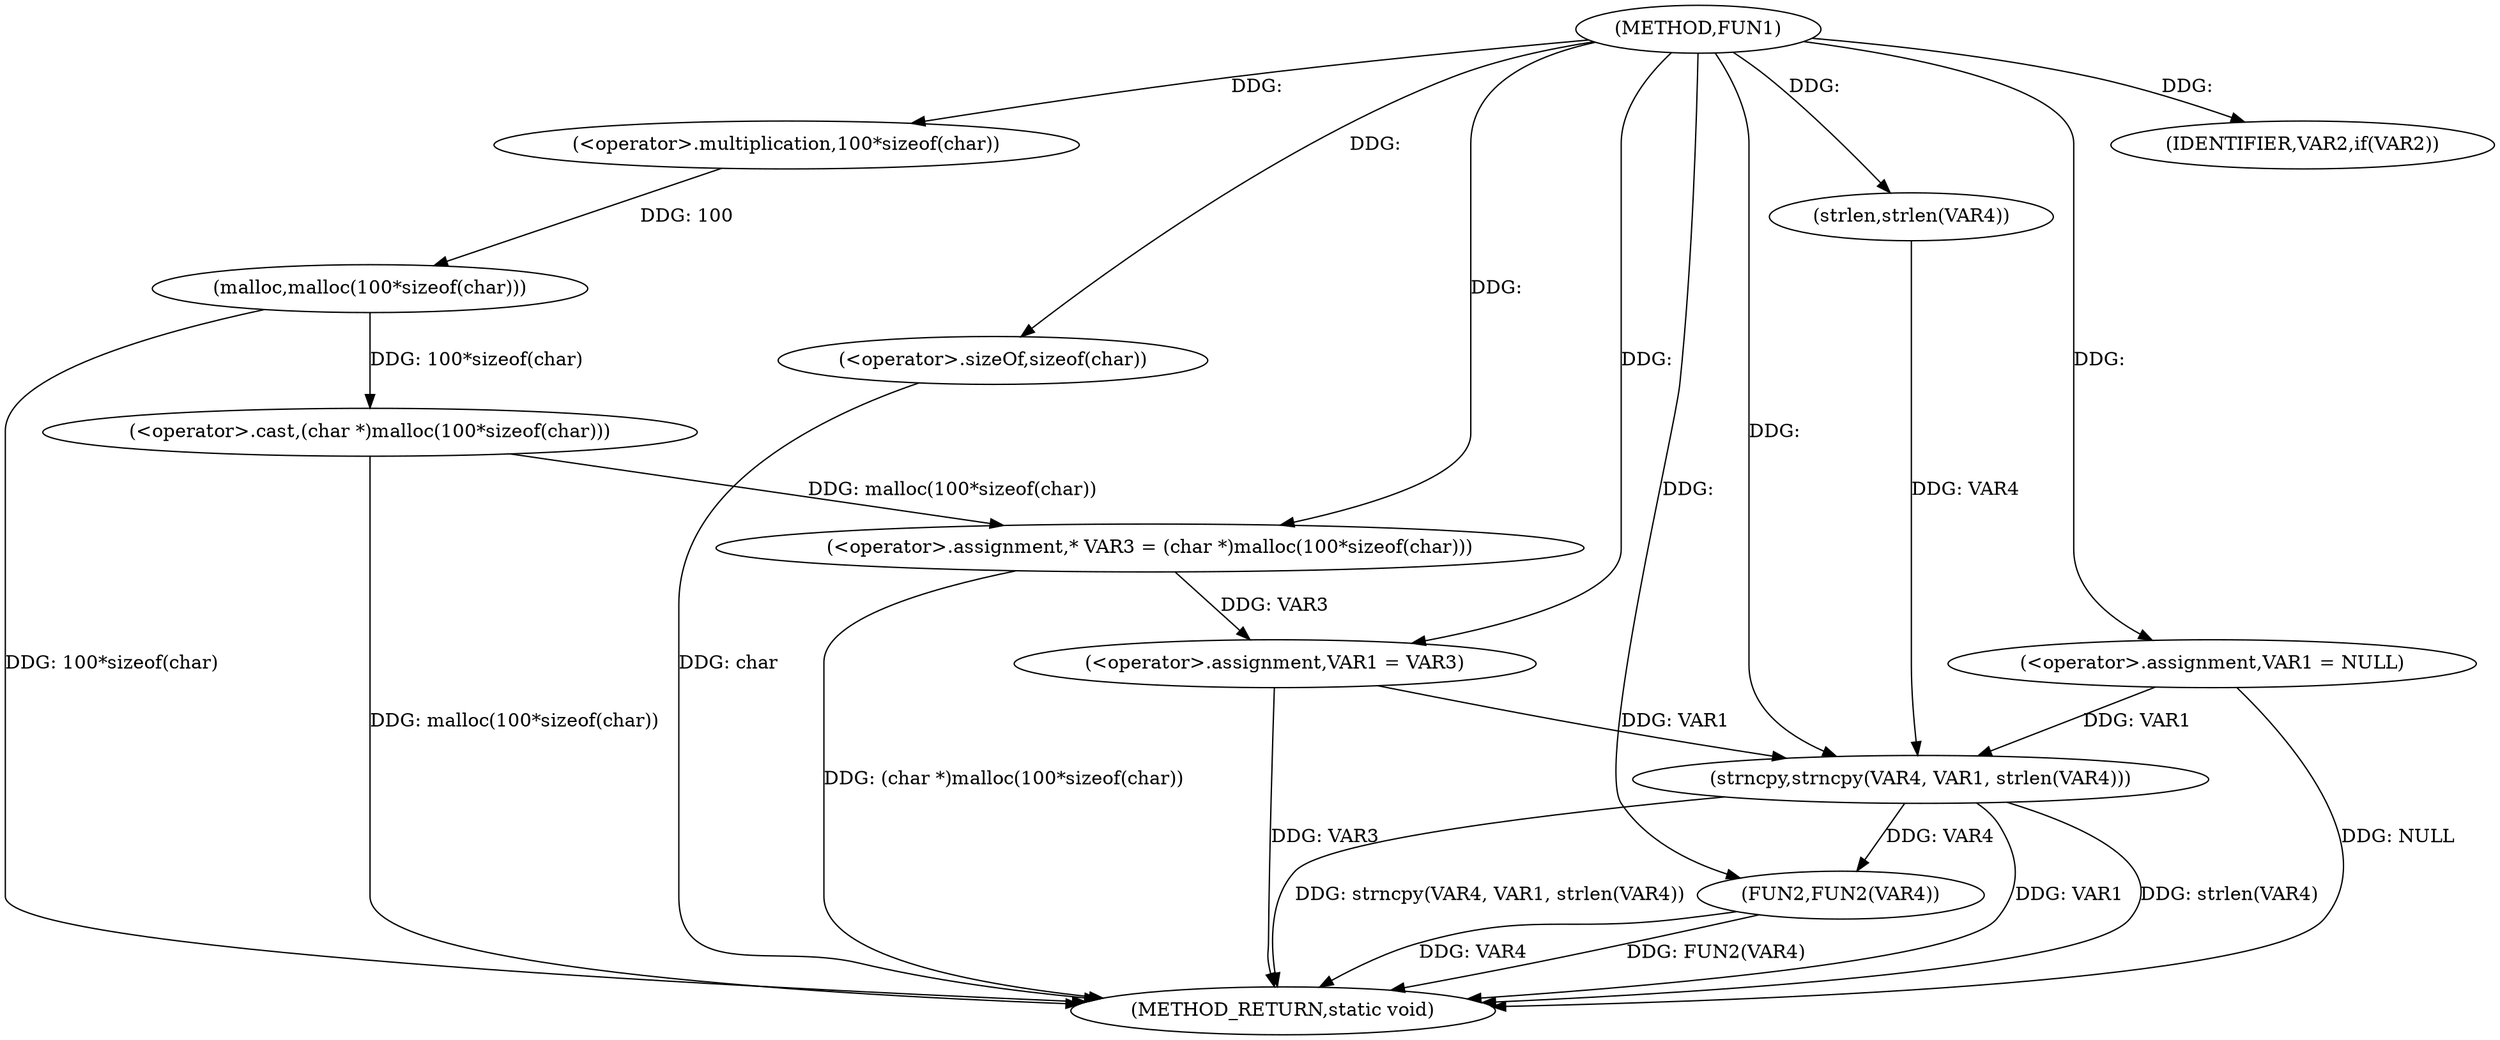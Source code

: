 digraph FUN1 {  
"1000100" [label = "(METHOD,FUN1)" ]
"1000132" [label = "(METHOD_RETURN,static void)" ]
"1000103" [label = "(<operator>.assignment,VAR1 = NULL)" ]
"1000107" [label = "(IDENTIFIER,VAR2,if(VAR2))" ]
"1000111" [label = "(<operator>.assignment,* VAR3 = (char *)malloc(100*sizeof(char)))" ]
"1000113" [label = "(<operator>.cast,(char *)malloc(100*sizeof(char)))" ]
"1000115" [label = "(malloc,malloc(100*sizeof(char)))" ]
"1000116" [label = "(<operator>.multiplication,100*sizeof(char))" ]
"1000118" [label = "(<operator>.sizeOf,sizeof(char))" ]
"1000120" [label = "(<operator>.assignment,VAR1 = VAR3)" ]
"1000125" [label = "(strncpy,strncpy(VAR4, VAR1, strlen(VAR4)))" ]
"1000128" [label = "(strlen,strlen(VAR4))" ]
"1000130" [label = "(FUN2,FUN2(VAR4))" ]
  "1000130" -> "1000132"  [ label = "DDG: FUN2(VAR4)"] 
  "1000125" -> "1000132"  [ label = "DDG: strncpy(VAR4, VAR1, strlen(VAR4))"] 
  "1000103" -> "1000132"  [ label = "DDG: NULL"] 
  "1000113" -> "1000132"  [ label = "DDG: malloc(100*sizeof(char))"] 
  "1000125" -> "1000132"  [ label = "DDG: VAR1"] 
  "1000120" -> "1000132"  [ label = "DDG: VAR3"] 
  "1000125" -> "1000132"  [ label = "DDG: strlen(VAR4)"] 
  "1000118" -> "1000132"  [ label = "DDG: char"] 
  "1000130" -> "1000132"  [ label = "DDG: VAR4"] 
  "1000111" -> "1000132"  [ label = "DDG: (char *)malloc(100*sizeof(char))"] 
  "1000115" -> "1000132"  [ label = "DDG: 100*sizeof(char)"] 
  "1000100" -> "1000103"  [ label = "DDG: "] 
  "1000100" -> "1000107"  [ label = "DDG: "] 
  "1000113" -> "1000111"  [ label = "DDG: malloc(100*sizeof(char))"] 
  "1000100" -> "1000111"  [ label = "DDG: "] 
  "1000115" -> "1000113"  [ label = "DDG: 100*sizeof(char)"] 
  "1000116" -> "1000115"  [ label = "DDG: 100"] 
  "1000100" -> "1000116"  [ label = "DDG: "] 
  "1000100" -> "1000118"  [ label = "DDG: "] 
  "1000111" -> "1000120"  [ label = "DDG: VAR3"] 
  "1000100" -> "1000120"  [ label = "DDG: "] 
  "1000128" -> "1000125"  [ label = "DDG: VAR4"] 
  "1000100" -> "1000125"  [ label = "DDG: "] 
  "1000103" -> "1000125"  [ label = "DDG: VAR1"] 
  "1000120" -> "1000125"  [ label = "DDG: VAR1"] 
  "1000100" -> "1000128"  [ label = "DDG: "] 
  "1000125" -> "1000130"  [ label = "DDG: VAR4"] 
  "1000100" -> "1000130"  [ label = "DDG: "] 
}
